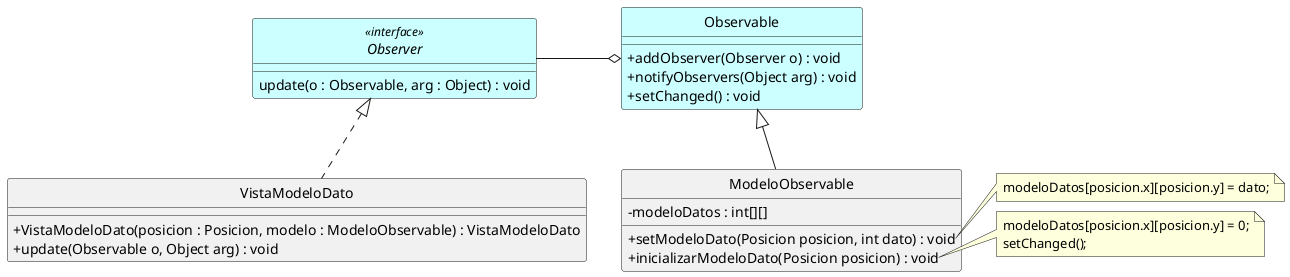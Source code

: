 @startuml
hide circle
skinparam classAttributeIconSize 0

skinparam stereotypeCBackgroundColor<< Foo >> Blue

interface Observer <<interface>>{
        update(o : Observable, arg : Object) : void
}

class VistaModeloDato {
        + VistaModeloDato(posicion : Posicion, modelo : ModeloObservable) : VistaModeloDato
        + update(Observable o, Object arg) : void
}

class Observable {
        + addObserver(Observer o) : void
        + notifyObservers(Object arg) : void
        + setChanged() : void 
        /'
         ' changed = true;
         '/
}


class ModeloObservable {

    - modeloDatos : int[][]

    + setModeloDato(Posicion posicion, int dato) : void 
    + inicializarModeloDato(Posicion posicion) : void 
}

note right of ModeloObservable::setModeloDato
modeloDatos[posicion.x][posicion.y] = dato;
end note

note right of ModeloObservable::inicializarModeloDato
modeloDatos[posicion.x][posicion.y] = 0;
setChanged();
end note


Observer <|.. VistaModeloDato
Observable <|-- ModeloObservable

Observer -o Observable

class Observable #CCFFFF
interface Observer #CCFFFF

@enduml
